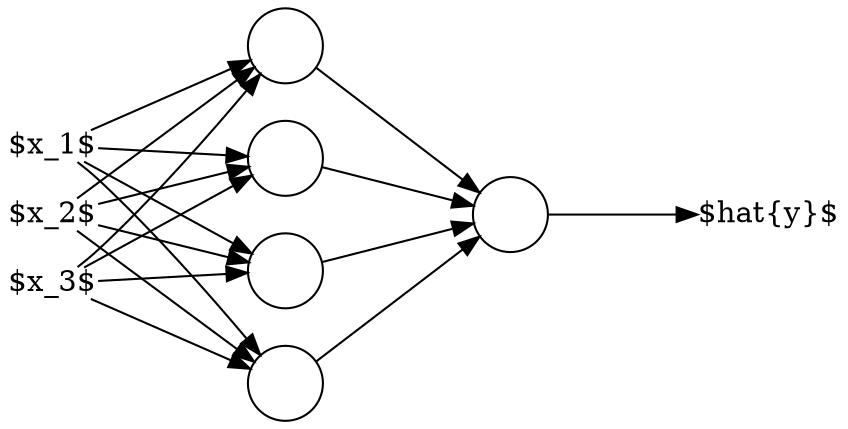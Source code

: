 digraph nn {
	rankdir=LR
	node [shape=circle]
	ranksep=1;
	// node [shape=plain]
	// node [shape=plaintext]
	// node [shape=circle]
	{
		node [shape=plain]
		layer_0_node_0 [label="$x_1$"];
		layer_0_node_1 [label="$x_2$"];
		layer_0_node_2 [label="$x_3$"];
		// layer_1_node_3;
	}
	{
		layer_1_node_0 [label=""];
		layer_1_node_1 [label=""];
		layer_1_node_2 [label=""];
		layer_1_node_3 [label=""];
	}
	{
		layer_2_node_0 [label=""];
		// layer_2_node_1 [label=""];
		// layer_2_node_2 [label=""];
	}
	{
		node [shape=plain]
		layer_3_node_0 [label="$\hat{y}$"];
	}
	{
		layer_0_node_0 -> layer_1_node_0
		layer_0_node_1 -> layer_1_node_0
		layer_0_node_2 -> layer_1_node_0

		layer_0_node_0 -> layer_1_node_1
		layer_0_node_1 -> layer_1_node_1
		layer_0_node_2 -> layer_1_node_1

		layer_0_node_0 -> layer_1_node_2
		layer_0_node_1 -> layer_1_node_2
		layer_0_node_2 -> layer_1_node_2

		layer_0_node_0 -> layer_1_node_3
		layer_0_node_1 -> layer_1_node_3
		layer_0_node_2 -> layer_1_node_3
	}
	{
		layer_1_node_0 -> layer_2_node_0
		layer_1_node_1 -> layer_2_node_0
		layer_1_node_2 -> layer_2_node_0
		layer_1_node_3 -> layer_2_node_0
	}
	{
		layer_2_node_0 -> layer_3_node_0
	}
}